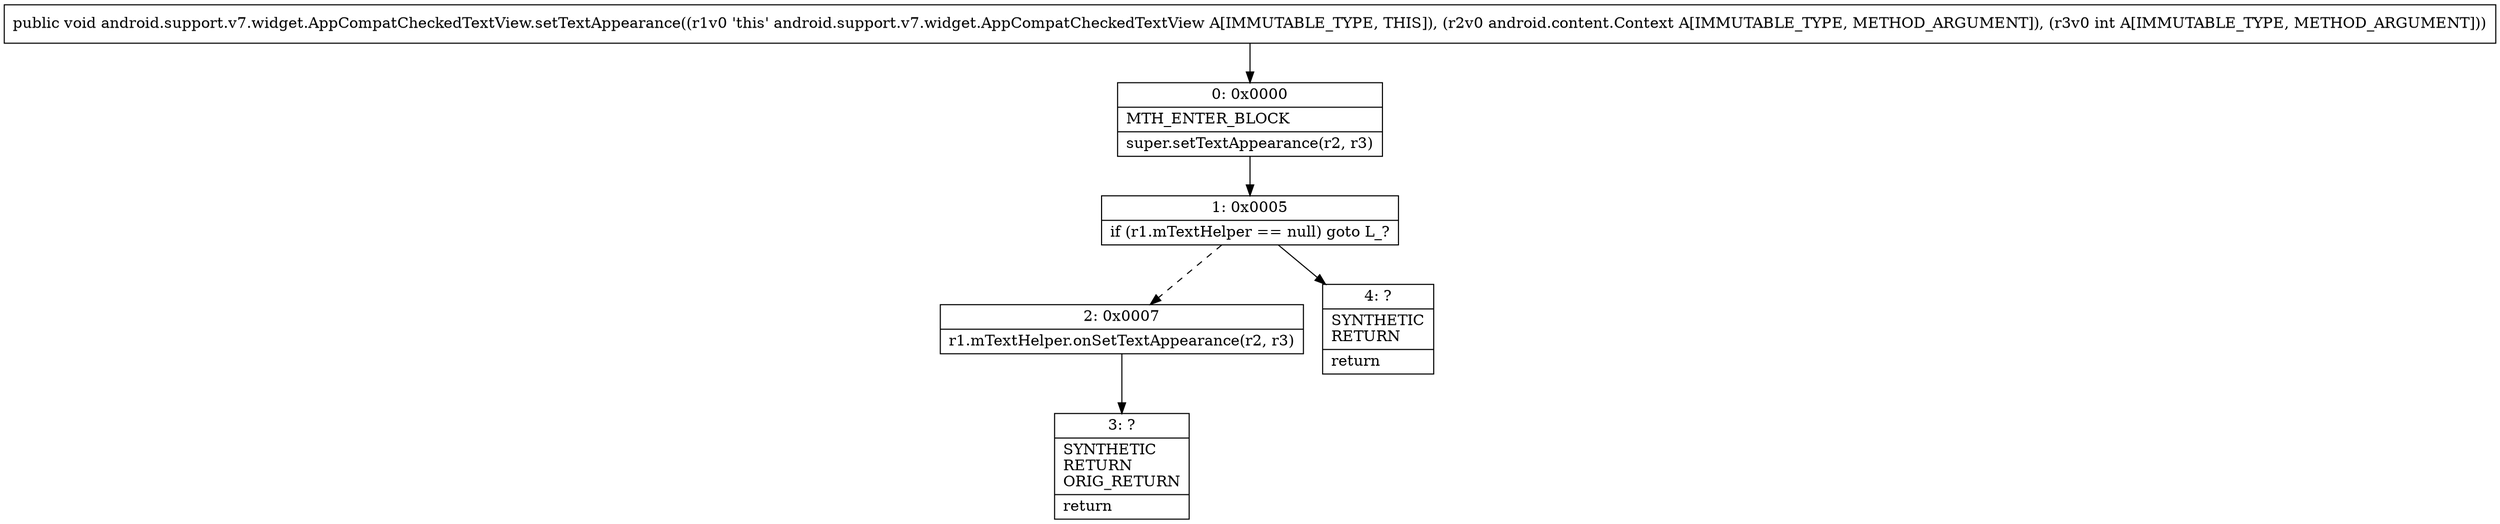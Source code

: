 digraph "CFG forandroid.support.v7.widget.AppCompatCheckedTextView.setTextAppearance(Landroid\/content\/Context;I)V" {
Node_0 [shape=record,label="{0\:\ 0x0000|MTH_ENTER_BLOCK\l|super.setTextAppearance(r2, r3)\l}"];
Node_1 [shape=record,label="{1\:\ 0x0005|if (r1.mTextHelper == null) goto L_?\l}"];
Node_2 [shape=record,label="{2\:\ 0x0007|r1.mTextHelper.onSetTextAppearance(r2, r3)\l}"];
Node_3 [shape=record,label="{3\:\ ?|SYNTHETIC\lRETURN\lORIG_RETURN\l|return\l}"];
Node_4 [shape=record,label="{4\:\ ?|SYNTHETIC\lRETURN\l|return\l}"];
MethodNode[shape=record,label="{public void android.support.v7.widget.AppCompatCheckedTextView.setTextAppearance((r1v0 'this' android.support.v7.widget.AppCompatCheckedTextView A[IMMUTABLE_TYPE, THIS]), (r2v0 android.content.Context A[IMMUTABLE_TYPE, METHOD_ARGUMENT]), (r3v0 int A[IMMUTABLE_TYPE, METHOD_ARGUMENT])) }"];
MethodNode -> Node_0;
Node_0 -> Node_1;
Node_1 -> Node_2[style=dashed];
Node_1 -> Node_4;
Node_2 -> Node_3;
}

